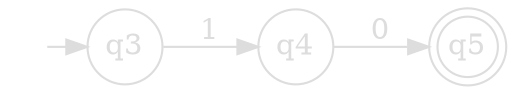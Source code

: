 digraph {
    bgcolor="transparent";
    rankdir=LR;
    node [shape=circle, fixedsize=shape, width=0.5, color="#dddddd", fontcolor="#dddddd"];
    edge [color="#dddddd", fontcolor="#dddddd"];
    start [shape=none, label="", width=0];
    q5 [shape=doublecircle, width=0.4];
    start -> q3;
    q3 -> q4 [label="1"];
    q4 -> q5 [label="0"];
}
